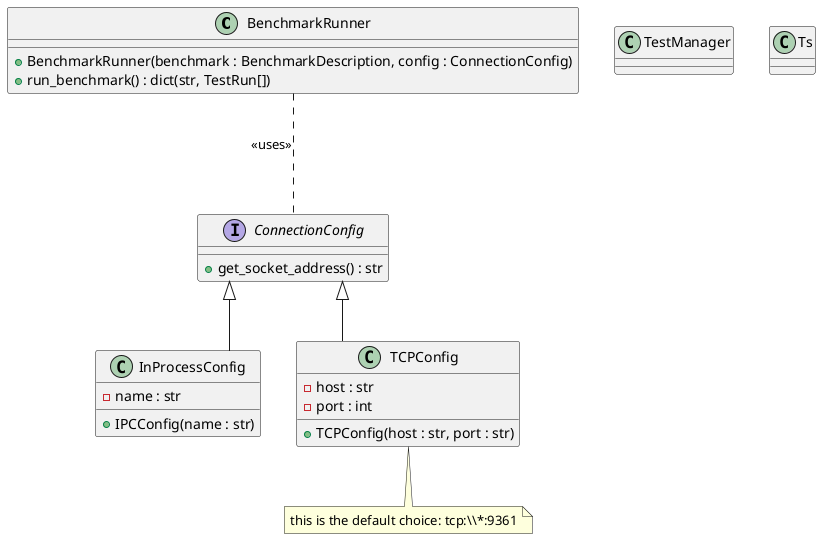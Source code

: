 @startuml

skinparam linetype ortho

class BenchmarkRunner {
    + BenchmarkRunner(benchmark : BenchmarkDescription, config : ConnectionConfig)
    + run_benchmark() : dict(str, TestRun[])
}

class TestManager {

}

class Ts

interface ConnectionConfig {
    + get_socket_address() : str
}

class InProcessConfig {
    - name : str
    + IPCConfig(name : str)
}

class TCPConfig {
    - host : str
    - port : int
    + TCPConfig(host : str, port : str)
}
note bottom of TCPConfig : this is the default choice: tcp:\\\\*:9361

ConnectionConfig -u.. BenchmarkRunner : <<uses>>
InProcessConfig -u-|> ConnectionConfig
TCPConfig -u-|> ConnectionConfig


@enduml